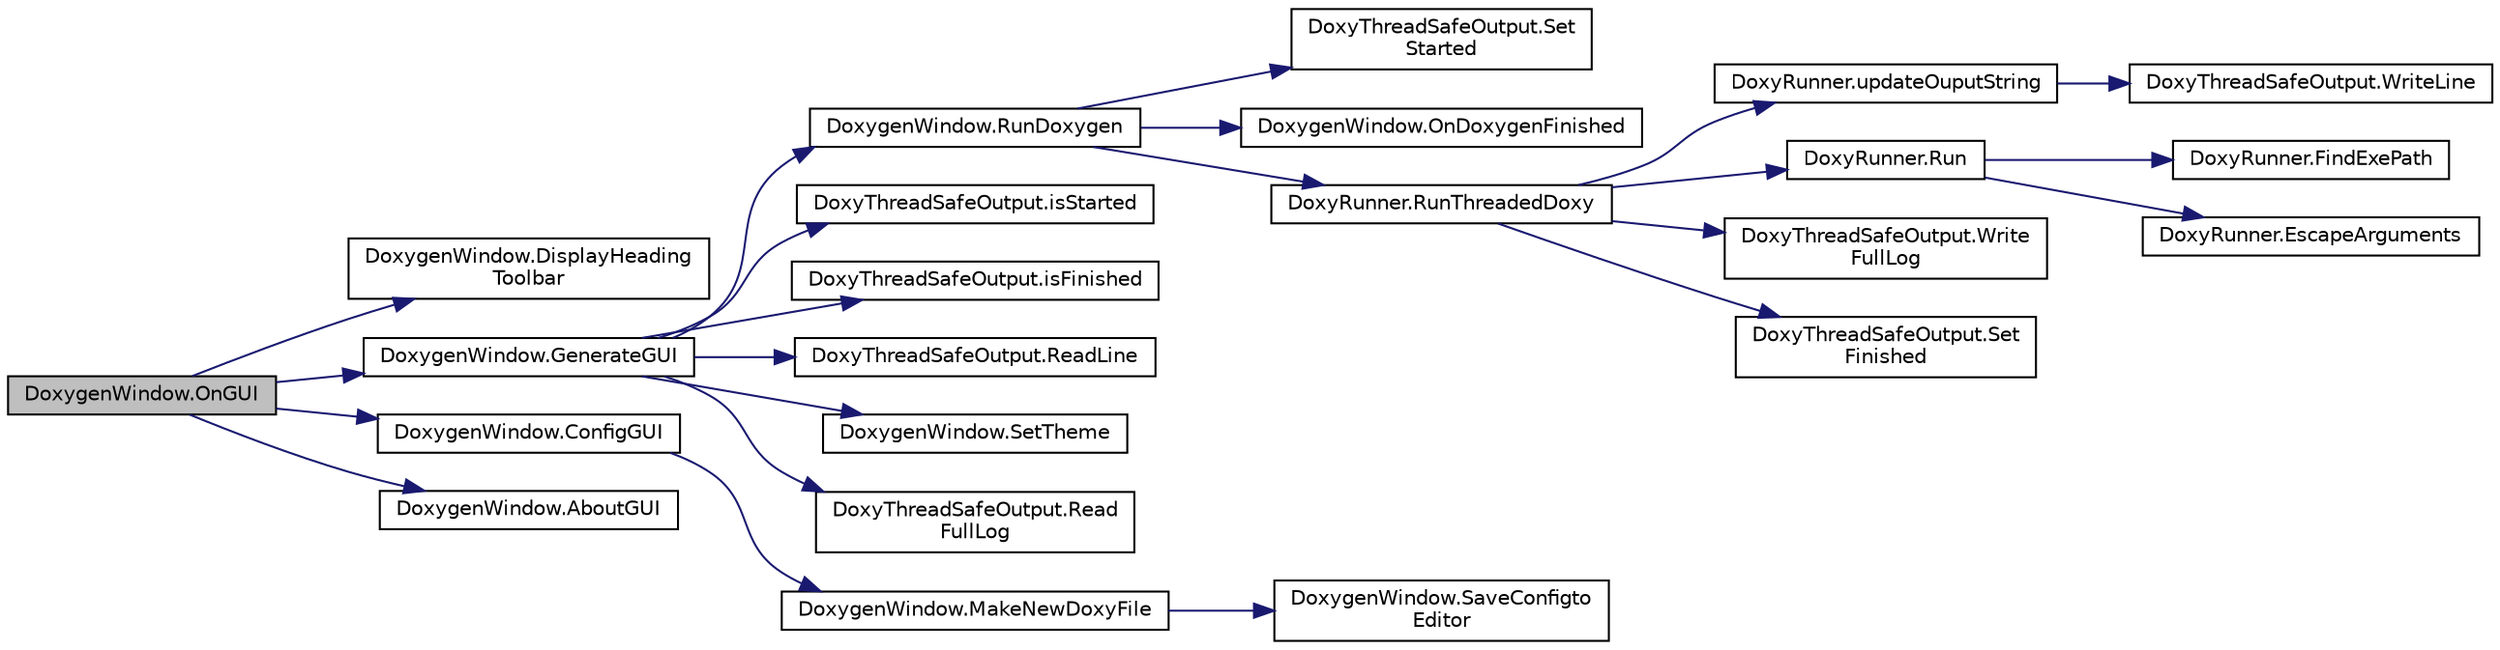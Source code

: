 digraph "DoxygenWindow.OnGUI"
{
 // LATEX_PDF_SIZE
  edge [fontname="Helvetica",fontsize="10",labelfontname="Helvetica",labelfontsize="10"];
  node [fontname="Helvetica",fontsize="10",shape=record];
  rankdir="LR";
  Node35 [label="DoxygenWindow.OnGUI",height=0.2,width=0.4,color="black", fillcolor="grey75", style="filled", fontcolor="black",tooltip=" "];
  Node35 -> Node36 [color="midnightblue",fontsize="10",style="solid",fontname="Helvetica"];
  Node36 [label="DoxygenWindow.DisplayHeading\lToolbar",height=0.2,width=0.4,color="black", fillcolor="white", style="filled",URL="$class_doxygen_window.html#ad179f3137dc60602ccc923623a5caed9",tooltip=" "];
  Node35 -> Node37 [color="midnightblue",fontsize="10",style="solid",fontname="Helvetica"];
  Node37 [label="DoxygenWindow.GenerateGUI",height=0.2,width=0.4,color="black", fillcolor="white", style="filled",URL="$class_doxygen_window.html#a22550b6648437b01aed667098462184d",tooltip=" "];
  Node37 -> Node38 [color="midnightblue",fontsize="10",style="solid",fontname="Helvetica"];
  Node38 [label="DoxygenWindow.RunDoxygen",height=0.2,width=0.4,color="black", fillcolor="white", style="filled",URL="$class_doxygen_window.html#a63924417d5b5b7a71570ec9a9ef1ca5e",tooltip=" "];
  Node38 -> Node39 [color="midnightblue",fontsize="10",style="solid",fontname="Helvetica"];
  Node39 [label="DoxyThreadSafeOutput.Set\lStarted",height=0.2,width=0.4,color="black", fillcolor="white", style="filled",URL="$class_doxy_thread_safe_output.html#ad08186c77f145bc3cb1ddb50259ef589",tooltip=" "];
  Node38 -> Node40 [color="midnightblue",fontsize="10",style="solid",fontname="Helvetica"];
  Node40 [label="DoxygenWindow.OnDoxygenFinished",height=0.2,width=0.4,color="black", fillcolor="white", style="filled",URL="$class_doxygen_window.html#a2809a93b756a6cfc371ee76a9d7168d7",tooltip=" "];
  Node38 -> Node41 [color="midnightblue",fontsize="10",style="solid",fontname="Helvetica"];
  Node41 [label="DoxyRunner.RunThreadedDoxy",height=0.2,width=0.4,color="black", fillcolor="white", style="filled",URL="$class_doxy_runner.html#a0a838402bf7b6661d4a1959c1b57aeb6",tooltip=" "];
  Node41 -> Node42 [color="midnightblue",fontsize="10",style="solid",fontname="Helvetica"];
  Node42 [label="DoxyRunner.updateOuputString",height=0.2,width=0.4,color="black", fillcolor="white", style="filled",URL="$class_doxy_runner.html#a4474ed980f895f97ac3517fe85834259",tooltip=" "];
  Node42 -> Node43 [color="midnightblue",fontsize="10",style="solid",fontname="Helvetica"];
  Node43 [label="DoxyThreadSafeOutput.WriteLine",height=0.2,width=0.4,color="black", fillcolor="white", style="filled",URL="$class_doxy_thread_safe_output.html#ab2083e9efa17a35c72d3c2c784ef6800",tooltip=" "];
  Node41 -> Node44 [color="midnightblue",fontsize="10",style="solid",fontname="Helvetica"];
  Node44 [label="DoxyRunner.Run",height=0.2,width=0.4,color="black", fillcolor="white", style="filled",URL="$class_doxy_runner.html#a7458975df0c43d397051f225d6def184",tooltip="Runs the specified executable with the provided arguments and returns the process' exit code."];
  Node44 -> Node45 [color="midnightblue",fontsize="10",style="solid",fontname="Helvetica"];
  Node45 [label="DoxyRunner.FindExePath",height=0.2,width=0.4,color="black", fillcolor="white", style="filled",URL="$class_doxy_runner.html#a0923bf6769c3b99b4fb8e9ce67877a94",tooltip="Expands environment variables and, if unqualified, locates the exe in the working directory or the ev..."];
  Node44 -> Node46 [color="midnightblue",fontsize="10",style="solid",fontname="Helvetica"];
  Node46 [label="DoxyRunner.EscapeArguments",height=0.2,width=0.4,color="black", fillcolor="white", style="filled",URL="$class_doxy_runner.html#a9e1ad0bb37f42899aeac2e2fb59cb769",tooltip="Quotes all arguments that contain whitespace, or begin with a quote and returns a single argument str..."];
  Node41 -> Node47 [color="midnightblue",fontsize="10",style="solid",fontname="Helvetica"];
  Node47 [label="DoxyThreadSafeOutput.Write\lFullLog",height=0.2,width=0.4,color="black", fillcolor="white", style="filled",URL="$class_doxy_thread_safe_output.html#aa831eccd758e59c835fd3486c39a4a8c",tooltip=" "];
  Node41 -> Node48 [color="midnightblue",fontsize="10",style="solid",fontname="Helvetica"];
  Node48 [label="DoxyThreadSafeOutput.Set\lFinished",height=0.2,width=0.4,color="black", fillcolor="white", style="filled",URL="$class_doxy_thread_safe_output.html#a97e2149569e2bb5e749851daa2781423",tooltip=" "];
  Node37 -> Node49 [color="midnightblue",fontsize="10",style="solid",fontname="Helvetica"];
  Node49 [label="DoxyThreadSafeOutput.isStarted",height=0.2,width=0.4,color="black", fillcolor="white", style="filled",URL="$class_doxy_thread_safe_output.html#afc9e32fd7203a5c6c74ee914241c3e79",tooltip=" "];
  Node37 -> Node50 [color="midnightblue",fontsize="10",style="solid",fontname="Helvetica"];
  Node50 [label="DoxyThreadSafeOutput.isFinished",height=0.2,width=0.4,color="black", fillcolor="white", style="filled",URL="$class_doxy_thread_safe_output.html#a676622488e7bec792b66693fc1f20e73",tooltip=" "];
  Node37 -> Node51 [color="midnightblue",fontsize="10",style="solid",fontname="Helvetica"];
  Node51 [label="DoxyThreadSafeOutput.ReadLine",height=0.2,width=0.4,color="black", fillcolor="white", style="filled",URL="$class_doxy_thread_safe_output.html#a84958c6ebe8de10ced504bf5f2fde015",tooltip=" "];
  Node37 -> Node52 [color="midnightblue",fontsize="10",style="solid",fontname="Helvetica"];
  Node52 [label="DoxygenWindow.SetTheme",height=0.2,width=0.4,color="black", fillcolor="white", style="filled",URL="$class_doxygen_window.html#a6bab0bf619cae4e207e0e97ebc7b433b",tooltip=" "];
  Node37 -> Node53 [color="midnightblue",fontsize="10",style="solid",fontname="Helvetica"];
  Node53 [label="DoxyThreadSafeOutput.Read\lFullLog",height=0.2,width=0.4,color="black", fillcolor="white", style="filled",URL="$class_doxy_thread_safe_output.html#a40486922d565c2b83934fd8e863bf843",tooltip=" "];
  Node35 -> Node54 [color="midnightblue",fontsize="10",style="solid",fontname="Helvetica"];
  Node54 [label="DoxygenWindow.ConfigGUI",height=0.2,width=0.4,color="black", fillcolor="white", style="filled",URL="$class_doxygen_window.html#aaed13a997dde94a58f1f664661c9a898",tooltip=" "];
  Node54 -> Node55 [color="midnightblue",fontsize="10",style="solid",fontname="Helvetica"];
  Node55 [label="DoxygenWindow.MakeNewDoxyFile",height=0.2,width=0.4,color="black", fillcolor="white", style="filled",URL="$class_doxygen_window.html#abf3c2a3c3a53e6691e58b865da8404de",tooltip=" "];
  Node55 -> Node56 [color="midnightblue",fontsize="10",style="solid",fontname="Helvetica"];
  Node56 [label="DoxygenWindow.SaveConfigto\lEditor",height=0.2,width=0.4,color="black", fillcolor="white", style="filled",URL="$class_doxygen_window.html#a2df895f6ab15062017644de848f70fdf",tooltip=" "];
  Node35 -> Node57 [color="midnightblue",fontsize="10",style="solid",fontname="Helvetica"];
  Node57 [label="DoxygenWindow.AboutGUI",height=0.2,width=0.4,color="black", fillcolor="white", style="filled",URL="$class_doxygen_window.html#ac13b24988e13a8129702618c45618629",tooltip=" "];
}
